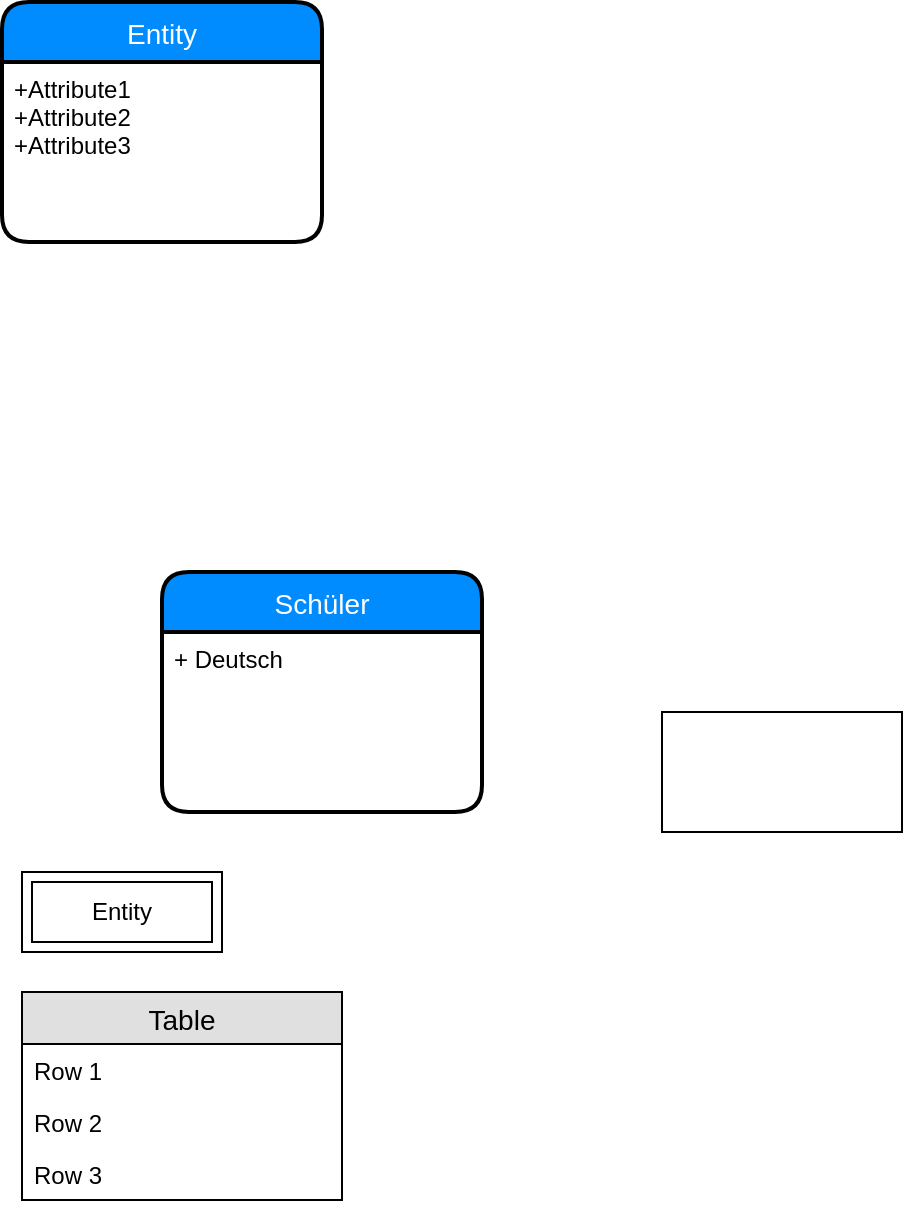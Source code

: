<mxfile version="12.6.2" type="google"><diagram id="d4psPJ1qP0o_fkt5qC0G" name="Page-1"><mxGraphModel dx="1609" dy="1907" grid="1" gridSize="10" guides="1" tooltips="1" connect="1" arrows="1" fold="1" page="1" pageScale="1" pageWidth="827" pageHeight="1169" math="0" shadow="0"><root><mxCell id="0"/><mxCell id="1" parent="0"/><mxCell id="af4t_7okkRyTlpuC8hZf-1" value="" style="rounded=0;whiteSpace=wrap;html=1;" vertex="1" parent="1"><mxGeometry x="330" y="200" width="120" height="60" as="geometry"/></mxCell><mxCell id="af4t_7okkRyTlpuC8hZf-2" value="Schüler" style="swimlane;childLayout=stackLayout;horizontal=1;startSize=30;horizontalStack=0;fillColor=#008cff;fontColor=#FFFFFF;rounded=1;fontSize=14;fontStyle=0;strokeWidth=2;resizeParent=0;resizeLast=1;shadow=0;dashed=0;align=center;" vertex="1" parent="1"><mxGeometry x="80" y="130" width="160" height="120" as="geometry"/></mxCell><mxCell id="af4t_7okkRyTlpuC8hZf-3" value="+ Deutsch" style="align=left;strokeColor=none;fillColor=none;spacingLeft=4;fontSize=12;verticalAlign=top;resizable=0;rotatable=0;part=1;" vertex="1" parent="af4t_7okkRyTlpuC8hZf-2"><mxGeometry y="30" width="160" height="90" as="geometry"/></mxCell><mxCell id="af4t_7okkRyTlpuC8hZf-4" value="Entity" style="swimlane;childLayout=stackLayout;horizontal=1;startSize=30;horizontalStack=0;fillColor=#008cff;fontColor=#FFFFFF;rounded=1;fontSize=14;fontStyle=0;strokeWidth=2;resizeParent=0;resizeLast=1;shadow=0;dashed=0;align=center;" vertex="1" parent="1"><mxGeometry y="-155" width="160" height="120" as="geometry"/></mxCell><mxCell id="af4t_7okkRyTlpuC8hZf-5" value="+Attribute1&#10;+Attribute2&#10;+Attribute3" style="align=left;strokeColor=none;fillColor=none;spacingLeft=4;fontSize=12;verticalAlign=top;resizable=0;rotatable=0;part=1;" vertex="1" parent="af4t_7okkRyTlpuC8hZf-4"><mxGeometry y="30" width="160" height="90" as="geometry"/></mxCell><mxCell id="af4t_7okkRyTlpuC8hZf-6" value="Entity" style="shape=ext;margin=3;double=1;whiteSpace=wrap;html=1;align=center;" vertex="1" parent="1"><mxGeometry x="10" y="280" width="100" height="40" as="geometry"/></mxCell><mxCell id="af4t_7okkRyTlpuC8hZf-7" value="Table" style="swimlane;fontStyle=0;childLayout=stackLayout;horizontal=1;startSize=26;fillColor=#e0e0e0;horizontalStack=0;resizeParent=1;resizeParentMax=0;resizeLast=0;collapsible=1;marginBottom=0;swimlaneFillColor=#ffffff;align=center;fontSize=14;" vertex="1" parent="1"><mxGeometry x="10" y="340" width="160" height="104" as="geometry"/></mxCell><mxCell id="af4t_7okkRyTlpuC8hZf-8" value="Row 1" style="text;strokeColor=none;fillColor=none;spacingLeft=4;spacingRight=4;overflow=hidden;rotatable=0;points=[[0,0.5],[1,0.5]];portConstraint=eastwest;fontSize=12;" vertex="1" parent="af4t_7okkRyTlpuC8hZf-7"><mxGeometry y="26" width="160" height="26" as="geometry"/></mxCell><mxCell id="af4t_7okkRyTlpuC8hZf-9" value="Row 2" style="text;strokeColor=none;fillColor=none;spacingLeft=4;spacingRight=4;overflow=hidden;rotatable=0;points=[[0,0.5],[1,0.5]];portConstraint=eastwest;fontSize=12;" vertex="1" parent="af4t_7okkRyTlpuC8hZf-7"><mxGeometry y="52" width="160" height="26" as="geometry"/></mxCell><mxCell id="af4t_7okkRyTlpuC8hZf-10" value="Row 3" style="text;strokeColor=none;fillColor=none;spacingLeft=4;spacingRight=4;overflow=hidden;rotatable=0;points=[[0,0.5],[1,0.5]];portConstraint=eastwest;fontSize=12;" vertex="1" parent="af4t_7okkRyTlpuC8hZf-7"><mxGeometry y="78" width="160" height="26" as="geometry"/></mxCell></root></mxGraphModel></diagram></mxfile>